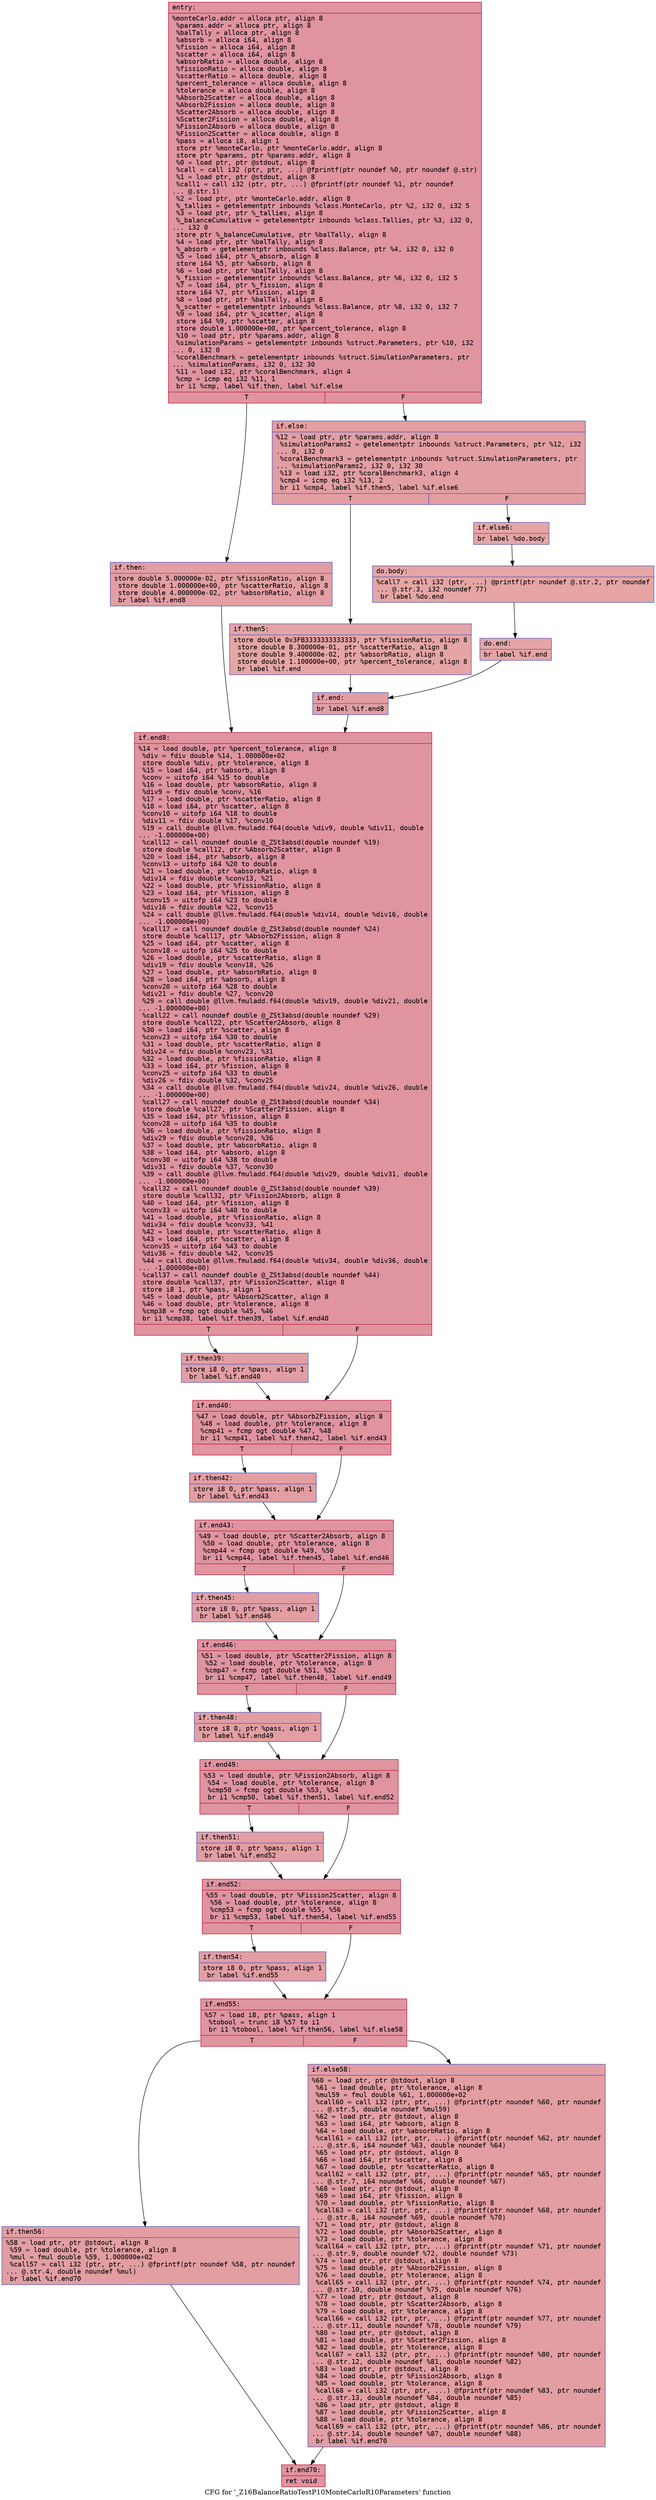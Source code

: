 digraph "CFG for '_Z16BalanceRatioTestP10MonteCarloR10Parameters' function" {
	label="CFG for '_Z16BalanceRatioTestP10MonteCarloR10Parameters' function";

	Node0x55d9841a45b0 [shape=record,color="#b70d28ff", style=filled, fillcolor="#b70d2870" fontname="Courier",label="{entry:\l|  %monteCarlo.addr = alloca ptr, align 8\l  %params.addr = alloca ptr, align 8\l  %balTally = alloca ptr, align 8\l  %absorb = alloca i64, align 8\l  %fission = alloca i64, align 8\l  %scatter = alloca i64, align 8\l  %absorbRatio = alloca double, align 8\l  %fissionRatio = alloca double, align 8\l  %scatterRatio = alloca double, align 8\l  %percent_tolerance = alloca double, align 8\l  %tolerance = alloca double, align 8\l  %Absorb2Scatter = alloca double, align 8\l  %Absorb2Fission = alloca double, align 8\l  %Scatter2Absorb = alloca double, align 8\l  %Scatter2Fission = alloca double, align 8\l  %Fission2Absorb = alloca double, align 8\l  %Fission2Scatter = alloca double, align 8\l  %pass = alloca i8, align 1\l  store ptr %monteCarlo, ptr %monteCarlo.addr, align 8\l  store ptr %params, ptr %params.addr, align 8\l  %0 = load ptr, ptr @stdout, align 8\l  %call = call i32 (ptr, ptr, ...) @fprintf(ptr noundef %0, ptr noundef @.str)\l  %1 = load ptr, ptr @stdout, align 8\l  %call1 = call i32 (ptr, ptr, ...) @fprintf(ptr noundef %1, ptr noundef\l... @.str.1)\l  %2 = load ptr, ptr %monteCarlo.addr, align 8\l  %_tallies = getelementptr inbounds %class.MonteCarlo, ptr %2, i32 0, i32 5\l  %3 = load ptr, ptr %_tallies, align 8\l  %_balanceCumulative = getelementptr inbounds %class.Tallies, ptr %3, i32 0,\l... i32 0\l  store ptr %_balanceCumulative, ptr %balTally, align 8\l  %4 = load ptr, ptr %balTally, align 8\l  %_absorb = getelementptr inbounds %class.Balance, ptr %4, i32 0, i32 0\l  %5 = load i64, ptr %_absorb, align 8\l  store i64 %5, ptr %absorb, align 8\l  %6 = load ptr, ptr %balTally, align 8\l  %_fission = getelementptr inbounds %class.Balance, ptr %6, i32 0, i32 5\l  %7 = load i64, ptr %_fission, align 8\l  store i64 %7, ptr %fission, align 8\l  %8 = load ptr, ptr %balTally, align 8\l  %_scatter = getelementptr inbounds %class.Balance, ptr %8, i32 0, i32 7\l  %9 = load i64, ptr %_scatter, align 8\l  store i64 %9, ptr %scatter, align 8\l  store double 1.000000e+00, ptr %percent_tolerance, align 8\l  %10 = load ptr, ptr %params.addr, align 8\l  %simulationParams = getelementptr inbounds %struct.Parameters, ptr %10, i32\l... 0, i32 0\l  %coralBenchmark = getelementptr inbounds %struct.SimulationParameters, ptr\l... %simulationParams, i32 0, i32 30\l  %11 = load i32, ptr %coralBenchmark, align 4\l  %cmp = icmp eq i32 %11, 1\l  br i1 %cmp, label %if.then, label %if.else\l|{<s0>T|<s1>F}}"];
	Node0x55d9841a45b0:s0 -> Node0x55d9841a7580[tooltip="entry -> if.then\nProbability 50.00%" ];
	Node0x55d9841a45b0:s1 -> Node0x55d9841a7650[tooltip="entry -> if.else\nProbability 50.00%" ];
	Node0x55d9841a7580 [shape=record,color="#3d50c3ff", style=filled, fillcolor="#be242e70" fontname="Courier",label="{if.then:\l|  store double 5.000000e-02, ptr %fissionRatio, align 8\l  store double 1.000000e+00, ptr %scatterRatio, align 8\l  store double 4.000000e-02, ptr %absorbRatio, align 8\l  br label %if.end8\l}"];
	Node0x55d9841a7580 -> Node0x55d9841a7a10[tooltip="if.then -> if.end8\nProbability 100.00%" ];
	Node0x55d9841a7650 [shape=record,color="#3d50c3ff", style=filled, fillcolor="#be242e70" fontname="Courier",label="{if.else:\l|  %12 = load ptr, ptr %params.addr, align 8\l  %simulationParams2 = getelementptr inbounds %struct.Parameters, ptr %12, i32\l... 0, i32 0\l  %coralBenchmark3 = getelementptr inbounds %struct.SimulationParameters, ptr\l... %simulationParams2, i32 0, i32 30\l  %13 = load i32, ptr %coralBenchmark3, align 4\l  %cmp4 = icmp eq i32 %13, 2\l  br i1 %cmp4, label %if.then5, label %if.else6\l|{<s0>T|<s1>F}}"];
	Node0x55d9841a7650:s0 -> Node0x55d9841a7e60[tooltip="if.else -> if.then5\nProbability 50.00%" ];
	Node0x55d9841a7650:s1 -> Node0x55d9841a7ee0[tooltip="if.else -> if.else6\nProbability 50.00%" ];
	Node0x55d9841a7e60 [shape=record,color="#3d50c3ff", style=filled, fillcolor="#c5333470" fontname="Courier",label="{if.then5:\l|  store double 0x3FB3333333333333, ptr %fissionRatio, align 8\l  store double 8.300000e-01, ptr %scatterRatio, align 8\l  store double 9.400000e-02, ptr %absorbRatio, align 8\l  store double 1.100000e+00, ptr %percent_tolerance, align 8\l  br label %if.end\l}"];
	Node0x55d9841a7e60 -> Node0x55d9841a8440[tooltip="if.then5 -> if.end\nProbability 100.00%" ];
	Node0x55d9841a7ee0 [shape=record,color="#3d50c3ff", style=filled, fillcolor="#c5333470" fontname="Courier",label="{if.else6:\l|  br label %do.body\l}"];
	Node0x55d9841a7ee0 -> Node0x55d9841a8500[tooltip="if.else6 -> do.body\nProbability 100.00%" ];
	Node0x55d9841a8500 [shape=record,color="#3d50c3ff", style=filled, fillcolor="#c5333470" fontname="Courier",label="{do.body:\l|  %call7 = call i32 (ptr, ...) @printf(ptr noundef @.str.2, ptr noundef\l... @.str.3, i32 noundef 77)\l  br label %do.end\l}"];
	Node0x55d9841a8500 -> Node0x55d9841a2780[tooltip="do.body -> do.end\nProbability 100.00%" ];
	Node0x55d9841a2780 [shape=record,color="#3d50c3ff", style=filled, fillcolor="#c5333470" fontname="Courier",label="{do.end:\l|  br label %if.end\l}"];
	Node0x55d9841a2780 -> Node0x55d9841a8440[tooltip="do.end -> if.end\nProbability 100.00%" ];
	Node0x55d9841a8440 [shape=record,color="#3d50c3ff", style=filled, fillcolor="#be242e70" fontname="Courier",label="{if.end:\l|  br label %if.end8\l}"];
	Node0x55d9841a8440 -> Node0x55d9841a7a10[tooltip="if.end -> if.end8\nProbability 100.00%" ];
	Node0x55d9841a7a10 [shape=record,color="#b70d28ff", style=filled, fillcolor="#b70d2870" fontname="Courier",label="{if.end8:\l|  %14 = load double, ptr %percent_tolerance, align 8\l  %div = fdiv double %14, 1.000000e+02\l  store double %div, ptr %tolerance, align 8\l  %15 = load i64, ptr %absorb, align 8\l  %conv = uitofp i64 %15 to double\l  %16 = load double, ptr %absorbRatio, align 8\l  %div9 = fdiv double %conv, %16\l  %17 = load double, ptr %scatterRatio, align 8\l  %18 = load i64, ptr %scatter, align 8\l  %conv10 = uitofp i64 %18 to double\l  %div11 = fdiv double %17, %conv10\l  %19 = call double @llvm.fmuladd.f64(double %div9, double %div11, double\l... -1.000000e+00)\l  %call12 = call noundef double @_ZSt3absd(double noundef %19)\l  store double %call12, ptr %Absorb2Scatter, align 8\l  %20 = load i64, ptr %absorb, align 8\l  %conv13 = uitofp i64 %20 to double\l  %21 = load double, ptr %absorbRatio, align 8\l  %div14 = fdiv double %conv13, %21\l  %22 = load double, ptr %fissionRatio, align 8\l  %23 = load i64, ptr %fission, align 8\l  %conv15 = uitofp i64 %23 to double\l  %div16 = fdiv double %22, %conv15\l  %24 = call double @llvm.fmuladd.f64(double %div14, double %div16, double\l... -1.000000e+00)\l  %call17 = call noundef double @_ZSt3absd(double noundef %24)\l  store double %call17, ptr %Absorb2Fission, align 8\l  %25 = load i64, ptr %scatter, align 8\l  %conv18 = uitofp i64 %25 to double\l  %26 = load double, ptr %scatterRatio, align 8\l  %div19 = fdiv double %conv18, %26\l  %27 = load double, ptr %absorbRatio, align 8\l  %28 = load i64, ptr %absorb, align 8\l  %conv20 = uitofp i64 %28 to double\l  %div21 = fdiv double %27, %conv20\l  %29 = call double @llvm.fmuladd.f64(double %div19, double %div21, double\l... -1.000000e+00)\l  %call22 = call noundef double @_ZSt3absd(double noundef %29)\l  store double %call22, ptr %Scatter2Absorb, align 8\l  %30 = load i64, ptr %scatter, align 8\l  %conv23 = uitofp i64 %30 to double\l  %31 = load double, ptr %scatterRatio, align 8\l  %div24 = fdiv double %conv23, %31\l  %32 = load double, ptr %fissionRatio, align 8\l  %33 = load i64, ptr %fission, align 8\l  %conv25 = uitofp i64 %33 to double\l  %div26 = fdiv double %32, %conv25\l  %34 = call double @llvm.fmuladd.f64(double %div24, double %div26, double\l... -1.000000e+00)\l  %call27 = call noundef double @_ZSt3absd(double noundef %34)\l  store double %call27, ptr %Scatter2Fission, align 8\l  %35 = load i64, ptr %fission, align 8\l  %conv28 = uitofp i64 %35 to double\l  %36 = load double, ptr %fissionRatio, align 8\l  %div29 = fdiv double %conv28, %36\l  %37 = load double, ptr %absorbRatio, align 8\l  %38 = load i64, ptr %absorb, align 8\l  %conv30 = uitofp i64 %38 to double\l  %div31 = fdiv double %37, %conv30\l  %39 = call double @llvm.fmuladd.f64(double %div29, double %div31, double\l... -1.000000e+00)\l  %call32 = call noundef double @_ZSt3absd(double noundef %39)\l  store double %call32, ptr %Fission2Absorb, align 8\l  %40 = load i64, ptr %fission, align 8\l  %conv33 = uitofp i64 %40 to double\l  %41 = load double, ptr %fissionRatio, align 8\l  %div34 = fdiv double %conv33, %41\l  %42 = load double, ptr %scatterRatio, align 8\l  %43 = load i64, ptr %scatter, align 8\l  %conv35 = uitofp i64 %43 to double\l  %div36 = fdiv double %42, %conv35\l  %44 = call double @llvm.fmuladd.f64(double %div34, double %div36, double\l... -1.000000e+00)\l  %call37 = call noundef double @_ZSt3absd(double noundef %44)\l  store double %call37, ptr %Fission2Scatter, align 8\l  store i8 1, ptr %pass, align 1\l  %45 = load double, ptr %Absorb2Scatter, align 8\l  %46 = load double, ptr %tolerance, align 8\l  %cmp38 = fcmp ogt double %45, %46\l  br i1 %cmp38, label %if.then39, label %if.end40\l|{<s0>T|<s1>F}}"];
	Node0x55d9841a7a10:s0 -> Node0x55d9841ac400[tooltip="if.end8 -> if.then39\nProbability 50.00%" ];
	Node0x55d9841a7a10:s1 -> Node0x55d9841ac450[tooltip="if.end8 -> if.end40\nProbability 50.00%" ];
	Node0x55d9841ac400 [shape=record,color="#3d50c3ff", style=filled, fillcolor="#be242e70" fontname="Courier",label="{if.then39:\l|  store i8 0, ptr %pass, align 1\l  br label %if.end40\l}"];
	Node0x55d9841ac400 -> Node0x55d9841ac450[tooltip="if.then39 -> if.end40\nProbability 100.00%" ];
	Node0x55d9841ac450 [shape=record,color="#b70d28ff", style=filled, fillcolor="#b70d2870" fontname="Courier",label="{if.end40:\l|  %47 = load double, ptr %Absorb2Fission, align 8\l  %48 = load double, ptr %tolerance, align 8\l  %cmp41 = fcmp ogt double %47, %48\l  br i1 %cmp41, label %if.then42, label %if.end43\l|{<s0>T|<s1>F}}"];
	Node0x55d9841ac450:s0 -> Node0x55d9841ad0e0[tooltip="if.end40 -> if.then42\nProbability 50.00%" ];
	Node0x55d9841ac450:s1 -> Node0x55d9841ad160[tooltip="if.end40 -> if.end43\nProbability 50.00%" ];
	Node0x55d9841ad0e0 [shape=record,color="#3d50c3ff", style=filled, fillcolor="#be242e70" fontname="Courier",label="{if.then42:\l|  store i8 0, ptr %pass, align 1\l  br label %if.end43\l}"];
	Node0x55d9841ad0e0 -> Node0x55d9841ad160[tooltip="if.then42 -> if.end43\nProbability 100.00%" ];
	Node0x55d9841ad160 [shape=record,color="#b70d28ff", style=filled, fillcolor="#b70d2870" fontname="Courier",label="{if.end43:\l|  %49 = load double, ptr %Scatter2Absorb, align 8\l  %50 = load double, ptr %tolerance, align 8\l  %cmp44 = fcmp ogt double %49, %50\l  br i1 %cmp44, label %if.then45, label %if.end46\l|{<s0>T|<s1>F}}"];
	Node0x55d9841ad160:s0 -> Node0x55d9841ad550[tooltip="if.end43 -> if.then45\nProbability 50.00%" ];
	Node0x55d9841ad160:s1 -> Node0x55d9841ad5d0[tooltip="if.end43 -> if.end46\nProbability 50.00%" ];
	Node0x55d9841ad550 [shape=record,color="#3d50c3ff", style=filled, fillcolor="#be242e70" fontname="Courier",label="{if.then45:\l|  store i8 0, ptr %pass, align 1\l  br label %if.end46\l}"];
	Node0x55d9841ad550 -> Node0x55d9841ad5d0[tooltip="if.then45 -> if.end46\nProbability 100.00%" ];
	Node0x55d9841ad5d0 [shape=record,color="#b70d28ff", style=filled, fillcolor="#b70d2870" fontname="Courier",label="{if.end46:\l|  %51 = load double, ptr %Scatter2Fission, align 8\l  %52 = load double, ptr %tolerance, align 8\l  %cmp47 = fcmp ogt double %51, %52\l  br i1 %cmp47, label %if.then48, label %if.end49\l|{<s0>T|<s1>F}}"];
	Node0x55d9841ad5d0:s0 -> Node0x55d9841ad9f0[tooltip="if.end46 -> if.then48\nProbability 50.00%" ];
	Node0x55d9841ad5d0:s1 -> Node0x55d9841ada40[tooltip="if.end46 -> if.end49\nProbability 50.00%" ];
	Node0x55d9841ad9f0 [shape=record,color="#3d50c3ff", style=filled, fillcolor="#be242e70" fontname="Courier",label="{if.then48:\l|  store i8 0, ptr %pass, align 1\l  br label %if.end49\l}"];
	Node0x55d9841ad9f0 -> Node0x55d9841ada40[tooltip="if.then48 -> if.end49\nProbability 100.00%" ];
	Node0x55d9841ada40 [shape=record,color="#b70d28ff", style=filled, fillcolor="#b70d2870" fontname="Courier",label="{if.end49:\l|  %53 = load double, ptr %Fission2Absorb, align 8\l  %54 = load double, ptr %tolerance, align 8\l  %cmp50 = fcmp ogt double %53, %54\l  br i1 %cmp50, label %if.then51, label %if.end52\l|{<s0>T|<s1>F}}"];
	Node0x55d9841ada40:s0 -> Node0x55d9841ade30[tooltip="if.end49 -> if.then51\nProbability 50.00%" ];
	Node0x55d9841ada40:s1 -> Node0x55d9841adeb0[tooltip="if.end49 -> if.end52\nProbability 50.00%" ];
	Node0x55d9841ade30 [shape=record,color="#3d50c3ff", style=filled, fillcolor="#be242e70" fontname="Courier",label="{if.then51:\l|  store i8 0, ptr %pass, align 1\l  br label %if.end52\l}"];
	Node0x55d9841ade30 -> Node0x55d9841adeb0[tooltip="if.then51 -> if.end52\nProbability 100.00%" ];
	Node0x55d9841adeb0 [shape=record,color="#b70d28ff", style=filled, fillcolor="#b70d2870" fontname="Courier",label="{if.end52:\l|  %55 = load double, ptr %Fission2Scatter, align 8\l  %56 = load double, ptr %tolerance, align 8\l  %cmp53 = fcmp ogt double %55, %56\l  br i1 %cmp53, label %if.then54, label %if.end55\l|{<s0>T|<s1>F}}"];
	Node0x55d9841adeb0:s0 -> Node0x55d9841ae2d0[tooltip="if.end52 -> if.then54\nProbability 50.00%" ];
	Node0x55d9841adeb0:s1 -> Node0x55d9841ae320[tooltip="if.end52 -> if.end55\nProbability 50.00%" ];
	Node0x55d9841ae2d0 [shape=record,color="#3d50c3ff", style=filled, fillcolor="#be242e70" fontname="Courier",label="{if.then54:\l|  store i8 0, ptr %pass, align 1\l  br label %if.end55\l}"];
	Node0x55d9841ae2d0 -> Node0x55d9841ae320[tooltip="if.then54 -> if.end55\nProbability 100.00%" ];
	Node0x55d9841ae320 [shape=record,color="#b70d28ff", style=filled, fillcolor="#b70d2870" fontname="Courier",label="{if.end55:\l|  %57 = load i8, ptr %pass, align 1\l  %tobool = trunc i8 %57 to i1\l  br i1 %tobool, label %if.then56, label %if.else58\l|{<s0>T|<s1>F}}"];
	Node0x55d9841ae320:s0 -> Node0x55d9841ae670[tooltip="if.end55 -> if.then56\nProbability 50.00%" ];
	Node0x55d9841ae320:s1 -> Node0x55d9841ae6f0[tooltip="if.end55 -> if.else58\nProbability 50.00%" ];
	Node0x55d9841ae670 [shape=record,color="#3d50c3ff", style=filled, fillcolor="#be242e70" fontname="Courier",label="{if.then56:\l|  %58 = load ptr, ptr @stdout, align 8\l  %59 = load double, ptr %tolerance, align 8\l  %mul = fmul double %59, 1.000000e+02\l  %call57 = call i32 (ptr, ptr, ...) @fprintf(ptr noundef %58, ptr noundef\l... @.str.4, double noundef %mul)\l  br label %if.end70\l}"];
	Node0x55d9841ae670 -> Node0x55d9841a9a70[tooltip="if.then56 -> if.end70\nProbability 100.00%" ];
	Node0x55d9841ae6f0 [shape=record,color="#3d50c3ff", style=filled, fillcolor="#be242e70" fontname="Courier",label="{if.else58:\l|  %60 = load ptr, ptr @stdout, align 8\l  %61 = load double, ptr %tolerance, align 8\l  %mul59 = fmul double %61, 1.000000e+02\l  %call60 = call i32 (ptr, ptr, ...) @fprintf(ptr noundef %60, ptr noundef\l... @.str.5, double noundef %mul59)\l  %62 = load ptr, ptr @stdout, align 8\l  %63 = load i64, ptr %absorb, align 8\l  %64 = load double, ptr %absorbRatio, align 8\l  %call61 = call i32 (ptr, ptr, ...) @fprintf(ptr noundef %62, ptr noundef\l... @.str.6, i64 noundef %63, double noundef %64)\l  %65 = load ptr, ptr @stdout, align 8\l  %66 = load i64, ptr %scatter, align 8\l  %67 = load double, ptr %scatterRatio, align 8\l  %call62 = call i32 (ptr, ptr, ...) @fprintf(ptr noundef %65, ptr noundef\l... @.str.7, i64 noundef %66, double noundef %67)\l  %68 = load ptr, ptr @stdout, align 8\l  %69 = load i64, ptr %fission, align 8\l  %70 = load double, ptr %fissionRatio, align 8\l  %call63 = call i32 (ptr, ptr, ...) @fprintf(ptr noundef %68, ptr noundef\l... @.str.8, i64 noundef %69, double noundef %70)\l  %71 = load ptr, ptr @stdout, align 8\l  %72 = load double, ptr %Absorb2Scatter, align 8\l  %73 = load double, ptr %tolerance, align 8\l  %call64 = call i32 (ptr, ptr, ...) @fprintf(ptr noundef %71, ptr noundef\l... @.str.9, double noundef %72, double noundef %73)\l  %74 = load ptr, ptr @stdout, align 8\l  %75 = load double, ptr %Absorb2Fission, align 8\l  %76 = load double, ptr %tolerance, align 8\l  %call65 = call i32 (ptr, ptr, ...) @fprintf(ptr noundef %74, ptr noundef\l... @.str.10, double noundef %75, double noundef %76)\l  %77 = load ptr, ptr @stdout, align 8\l  %78 = load double, ptr %Scatter2Absorb, align 8\l  %79 = load double, ptr %tolerance, align 8\l  %call66 = call i32 (ptr, ptr, ...) @fprintf(ptr noundef %77, ptr noundef\l... @.str.11, double noundef %78, double noundef %79)\l  %80 = load ptr, ptr @stdout, align 8\l  %81 = load double, ptr %Scatter2Fission, align 8\l  %82 = load double, ptr %tolerance, align 8\l  %call67 = call i32 (ptr, ptr, ...) @fprintf(ptr noundef %80, ptr noundef\l... @.str.12, double noundef %81, double noundef %82)\l  %83 = load ptr, ptr @stdout, align 8\l  %84 = load double, ptr %Fission2Absorb, align 8\l  %85 = load double, ptr %tolerance, align 8\l  %call68 = call i32 (ptr, ptr, ...) @fprintf(ptr noundef %83, ptr noundef\l... @.str.13, double noundef %84, double noundef %85)\l  %86 = load ptr, ptr @stdout, align 8\l  %87 = load double, ptr %Fission2Scatter, align 8\l  %88 = load double, ptr %tolerance, align 8\l  %call69 = call i32 (ptr, ptr, ...) @fprintf(ptr noundef %86, ptr noundef\l... @.str.14, double noundef %87, double noundef %88)\l  br label %if.end70\l}"];
	Node0x55d9841ae6f0 -> Node0x55d9841a9a70[tooltip="if.else58 -> if.end70\nProbability 100.00%" ];
	Node0x55d9841a9a70 [shape=record,color="#b70d28ff", style=filled, fillcolor="#b70d2870" fontname="Courier",label="{if.end70:\l|  ret void\l}"];
}
